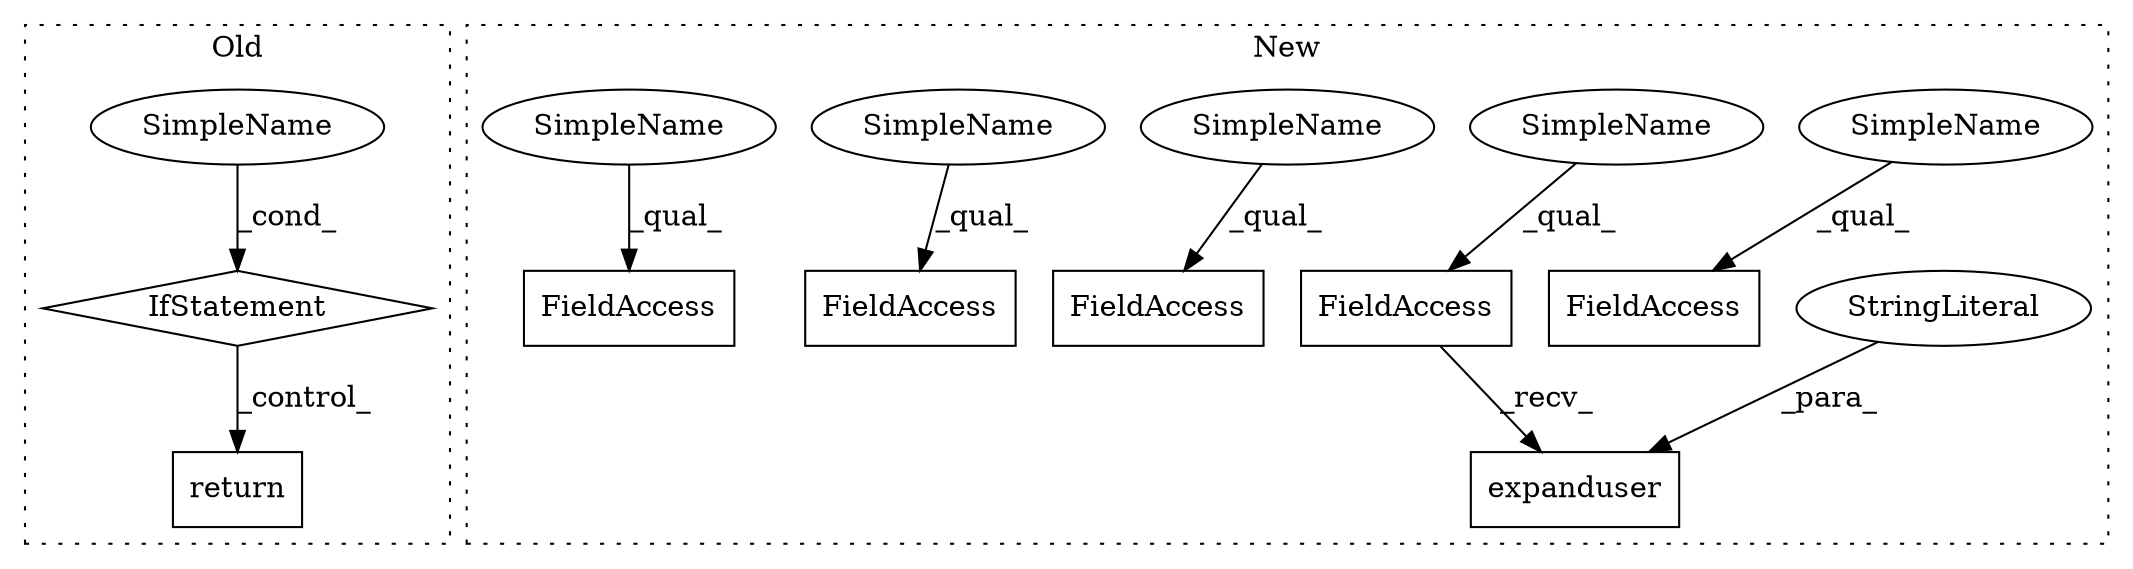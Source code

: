 digraph G {
subgraph cluster0 {
1 [label="return" a="41" s="7966" l="7" shape="box"];
6 [label="IfStatement" a="25" s="7647,7679" l="4,2" shape="diamond"];
7 [label="SimpleName" a="42" s="" l="" shape="ellipse"];
label = "Old";
style="dotted";
}
subgraph cluster1 {
2 [label="expanduser" a="32" s="7547,7561" l="11,1" shape="box"];
3 [label="FieldAccess" a="22" s="7539" l="7" shape="box"];
4 [label="FieldAccess" a="22" s="8406" l="7" shape="box"];
5 [label="FieldAccess" a="22" s="7526" l="7" shape="box"];
8 [label="FieldAccess" a="22" s="8438" l="7" shape="box"];
9 [label="FieldAccess" a="22" s="7814" l="7" shape="box"];
10 [label="StringLiteral" a="45" s="7558" l="3" shape="ellipse"];
11 [label="SimpleName" a="42" s="8406" l="2" shape="ellipse"];
12 [label="SimpleName" a="42" s="7539" l="2" shape="ellipse"];
13 [label="SimpleName" a="42" s="7526" l="2" shape="ellipse"];
14 [label="SimpleName" a="42" s="8438" l="2" shape="ellipse"];
15 [label="SimpleName" a="42" s="7814" l="2" shape="ellipse"];
label = "New";
style="dotted";
}
3 -> 2 [label="_recv_"];
6 -> 1 [label="_control_"];
7 -> 6 [label="_cond_"];
10 -> 2 [label="_para_"];
11 -> 4 [label="_qual_"];
12 -> 3 [label="_qual_"];
13 -> 5 [label="_qual_"];
14 -> 8 [label="_qual_"];
15 -> 9 [label="_qual_"];
}
